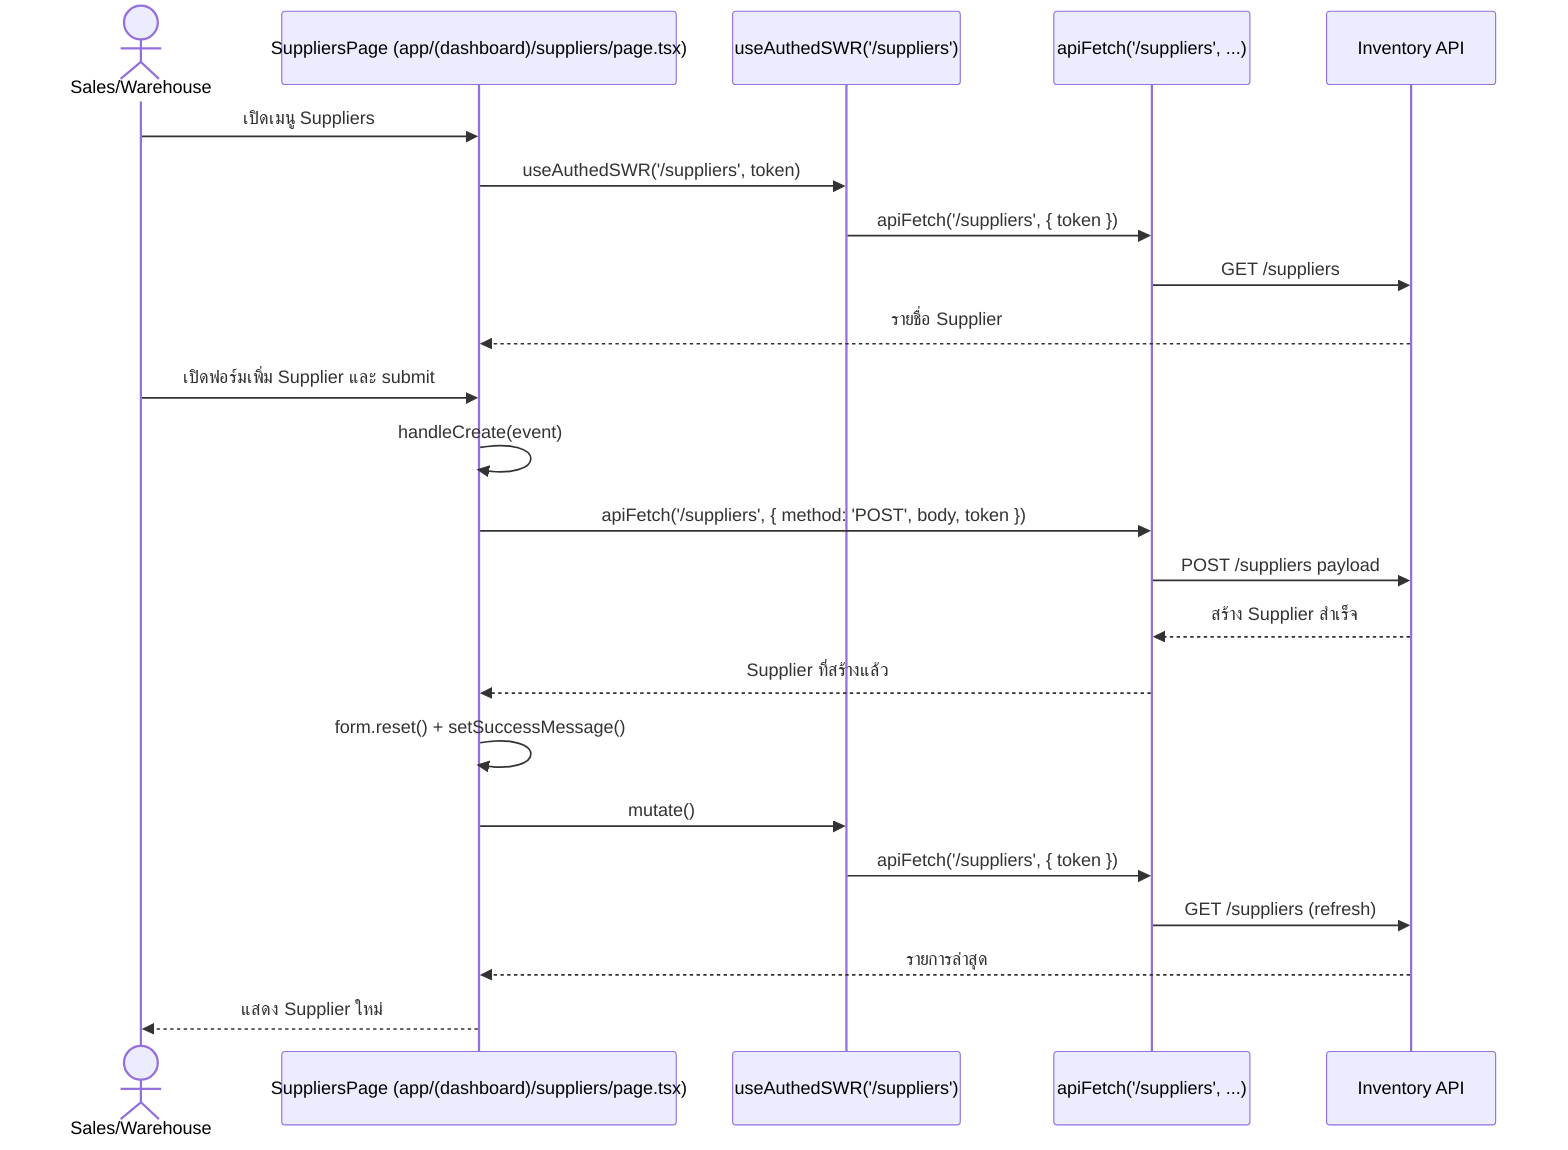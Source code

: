 sequenceDiagram
    actor Sales as Sales/Warehouse
    participant SuppliersPage as SuppliersPage (app/(dashboard)/suppliers/page.tsx)
    participant DataHook as useAuthedSWR('/suppliers')
    participant ApiFetch as apiFetch('/suppliers', ...)
    participant Backend as Inventory API

    Sales->>SuppliersPage: เปิดเมนู Suppliers
    SuppliersPage->>DataHook: useAuthedSWR('/suppliers', token)
    DataHook->>ApiFetch: apiFetch('/suppliers', { token })
    ApiFetch->>Backend: GET /suppliers
    Backend-->>SuppliersPage: รายชื่อ Supplier

    Sales->>SuppliersPage: เปิดฟอร์มเพิ่ม Supplier และ submit
    SuppliersPage->>SuppliersPage: handleCreate(event)
    SuppliersPage->>ApiFetch: apiFetch('/suppliers', { method: 'POST', body, token })
    ApiFetch->>Backend: POST /suppliers payload
    Backend-->>ApiFetch: สร้าง Supplier สำเร็จ
    ApiFetch-->>SuppliersPage: Supplier ที่สร้างแล้ว
    SuppliersPage->>SuppliersPage: form.reset() + setSuccessMessage()
    SuppliersPage->>DataHook: mutate()
    DataHook->>ApiFetch: apiFetch('/suppliers', { token })
    ApiFetch->>Backend: GET /suppliers (refresh)
    Backend-->>SuppliersPage: รายการล่าสุด
    SuppliersPage-->>Sales: แสดง Supplier ใหม่